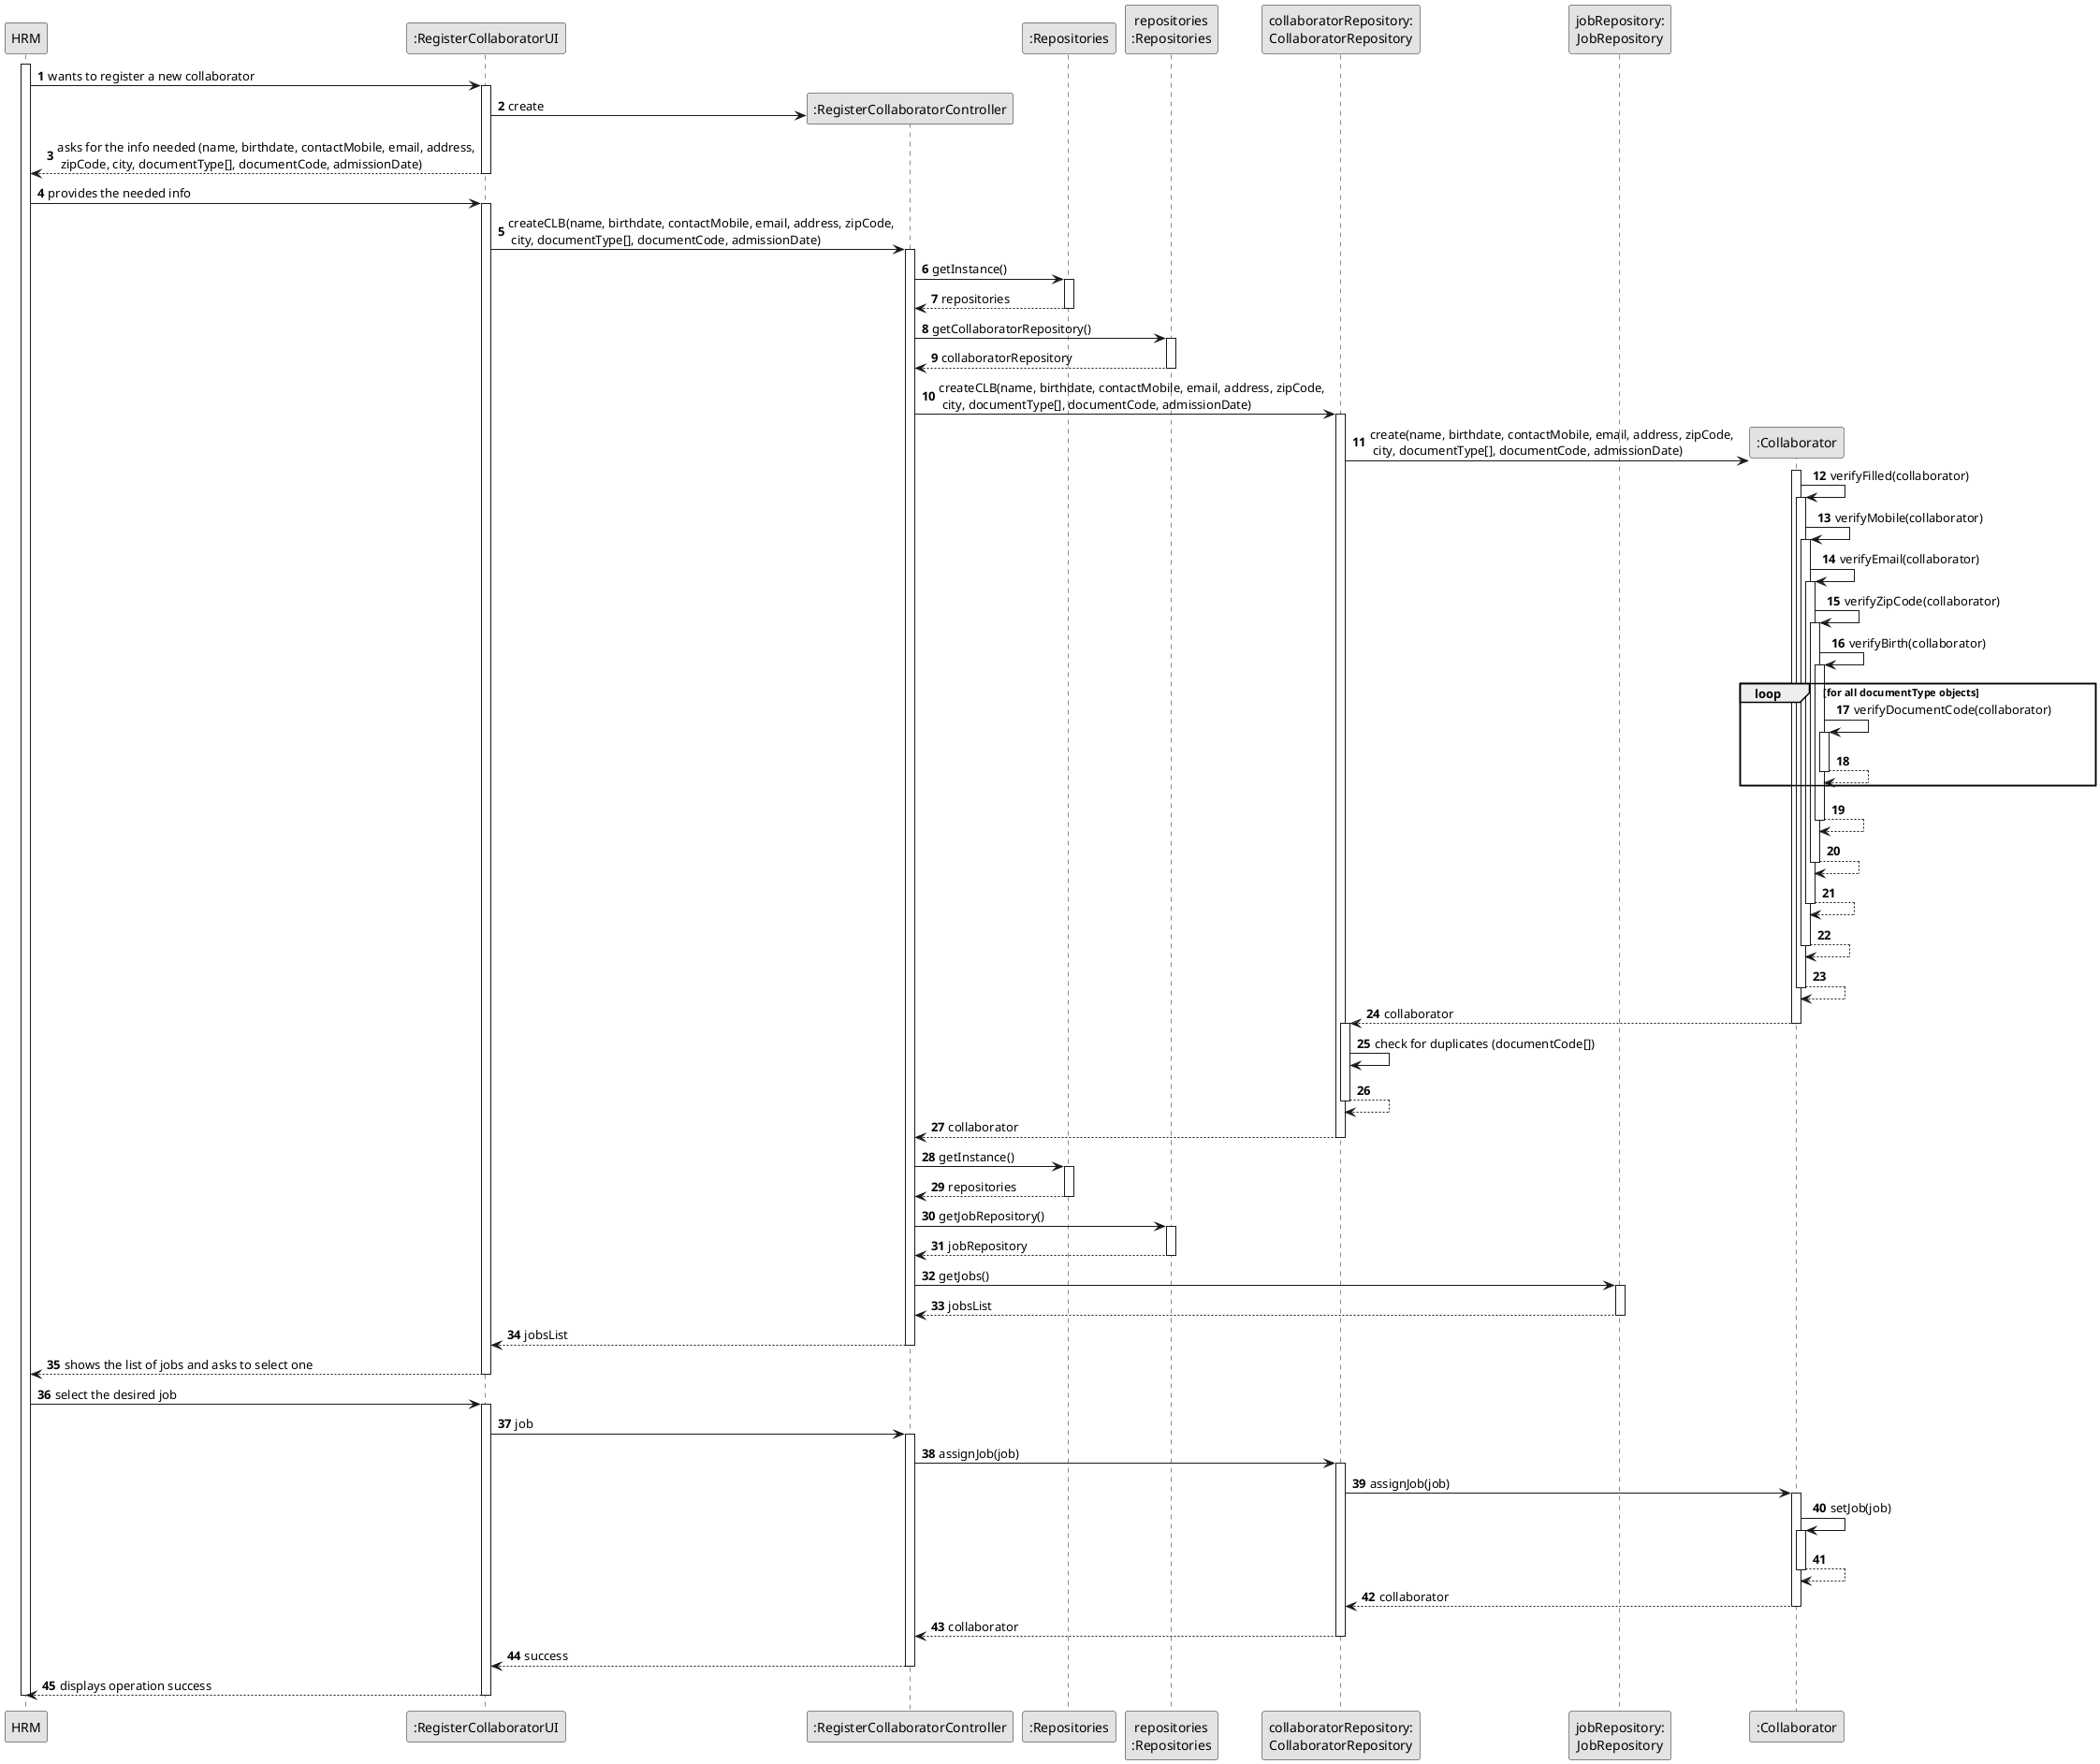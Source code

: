 @startuml
skinparam monochrome true
skinparam packageStyle rectangle
skinparam shadowing false

autonumber

participant "HRM" as HRM
participant ":RegisterCollaboratorUI" as UI
participant ":RegisterCollaboratorController" as CTRL
participant ":Repositories" as GlobRepo
participant "repositories\n:Repositories" as PLAT
participant "collaboratorRepository:\nCollaboratorRepository" as CLBREP
participant "jobRepository:\nJobRepository" as jobRepository
participant ":Collaborator" as CLB


activate HRM

HRM -> UI : wants to register a new collaborator
activate UI

UI -> CTRL** : create

UI --> HRM : asks for the info needed (name, birthdate, contactMobile, email, address,\n zipCode, city, documentType[], documentCode, admissionDate)
deactivate UI

HRM -> UI : provides the needed info
activate UI
'UI --> HRM : shows a verification dialog
'HRM -> UI : confirms collaborator creation
UI -> CTRL : createCLB(name, birthdate, contactMobile, email, address, zipCode,\n city, documentType[], documentCode, admissionDate)
activate CTRL

CTRL -> GlobRepo : getInstance()
activate GlobRepo

GlobRepo --> CTRL : repositories
deactivate GlobRepo

CTRL -> PLAT : getCollaboratorRepository()
activate PLAT

PLAT -->  CTRL: collaboratorRepository
deactivate PLAT

CTRL -> CLBREP : createCLB(name, birthdate, contactMobile, email, address, zipCode,\n city, documentType[], documentCode, admissionDate)
activate CLBREP

CLBREP->CLB** : create(name, birthdate, contactMobile, email, address, zipCode,\n city, documentType[], documentCode, admissionDate)
activate CLB

CLB -> CLB : verifyFilled(collaborator)
activate CLB

CLB -> CLB : verifyMobile(collaborator)
activate CLB

CLB -> CLB : verifyEmail(collaborator)
activate CLB

CLB -> CLB : verifyZipCode(collaborator)
activate CLB

CLB -> CLB : verifyBirth(collaborator)
activate CLB

loop for all documentType objects
CLB -> CLB : verifyDocumentCode(collaborator)
activate CLB

CLB --> CLB
deactivate CLB

end loop

CLB --> CLB
deactivate CLB

CLB --> CLB
deactivate CLB

CLB --> CLB
deactivate CLB

CLB --> CLB
deactivate CLB

CLB --> CLB
deactivate CLB

CLB -->CLBREP : collaborator
deactivate CLB

activate CLBREP

CLBREP -> CLBREP : check for duplicates (documentCode[])

CLBREP --> CLBREP
deactivate CLBREP

CLBREP --> CTRL : collaborator
deactivate CLBREP

deactivate CLBREP

CTRL -> GlobRepo : getInstance()
activate GlobRepo

GlobRepo --> CTRL : repositories
deactivate GlobRepo

CTRL -> PLAT : getJobRepository()
activate PLAT

PLAT -->  CTRL: jobRepository
deactivate PLAT

CTRL -> jobRepository : getJobs()
activate jobRepository

jobRepository --> CTRL : jobsList
deactivate jobRepository

CTRL -->UI : jobsList
deactivate CTRL

UI --> HRM : shows the list of jobs and asks to select one
deactivate UI

HRM -> UI : select the desired job
activate UI

UI -> CTRL : job
activate CTRL


CTRL ->CLBREP : assignJob(job)
activate CLBREP

CLBREP -> CLB : assignJob(job)
activate CLB

CLB -> CLB : setJob(job)
activate CLB

CLB --> CLB
deactivate CLB

CLB --> CLBREP : collaborator
deactivate CLB

CLBREP --> CTRL : collaborator
deactivate CLBREP

CTRL --> UI : success
deactivate CTRL

UI --> HRM : displays operation success
deactivate UI

deactivate HRM
@enduml
